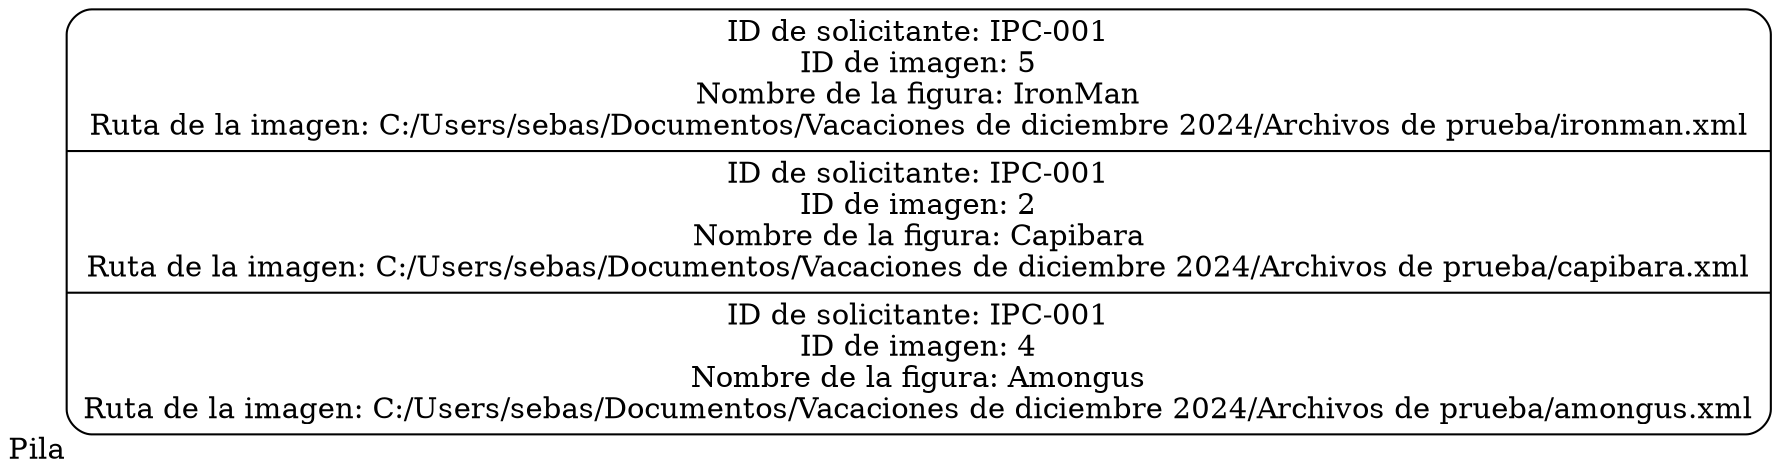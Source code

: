 digraph G {
    rankdir=LR;
    node[shape=Mrecord];
    Pila[xlabel="Pila" label="ID de solicitante: IPC-001\nID de imagen: 5\nNombre de la figura: IronMan\nRuta de la imagen: C:/Users/sebas/Documentos/Vacaciones de diciembre 2024/Archivos de prueba/ironman.xml\n|ID de solicitante: IPC-001\nID de imagen: 2\nNombre de la figura: Capibara\nRuta de la imagen: C:/Users/sebas/Documentos/Vacaciones de diciembre 2024/Archivos de prueba/capibara.xml\n|ID de solicitante: IPC-001\nID de imagen: 4\nNombre de la figura: Amongus\nRuta de la imagen: C:/Users/sebas/Documentos/Vacaciones de diciembre 2024/Archivos de prueba/amongus.xml\n"];
}